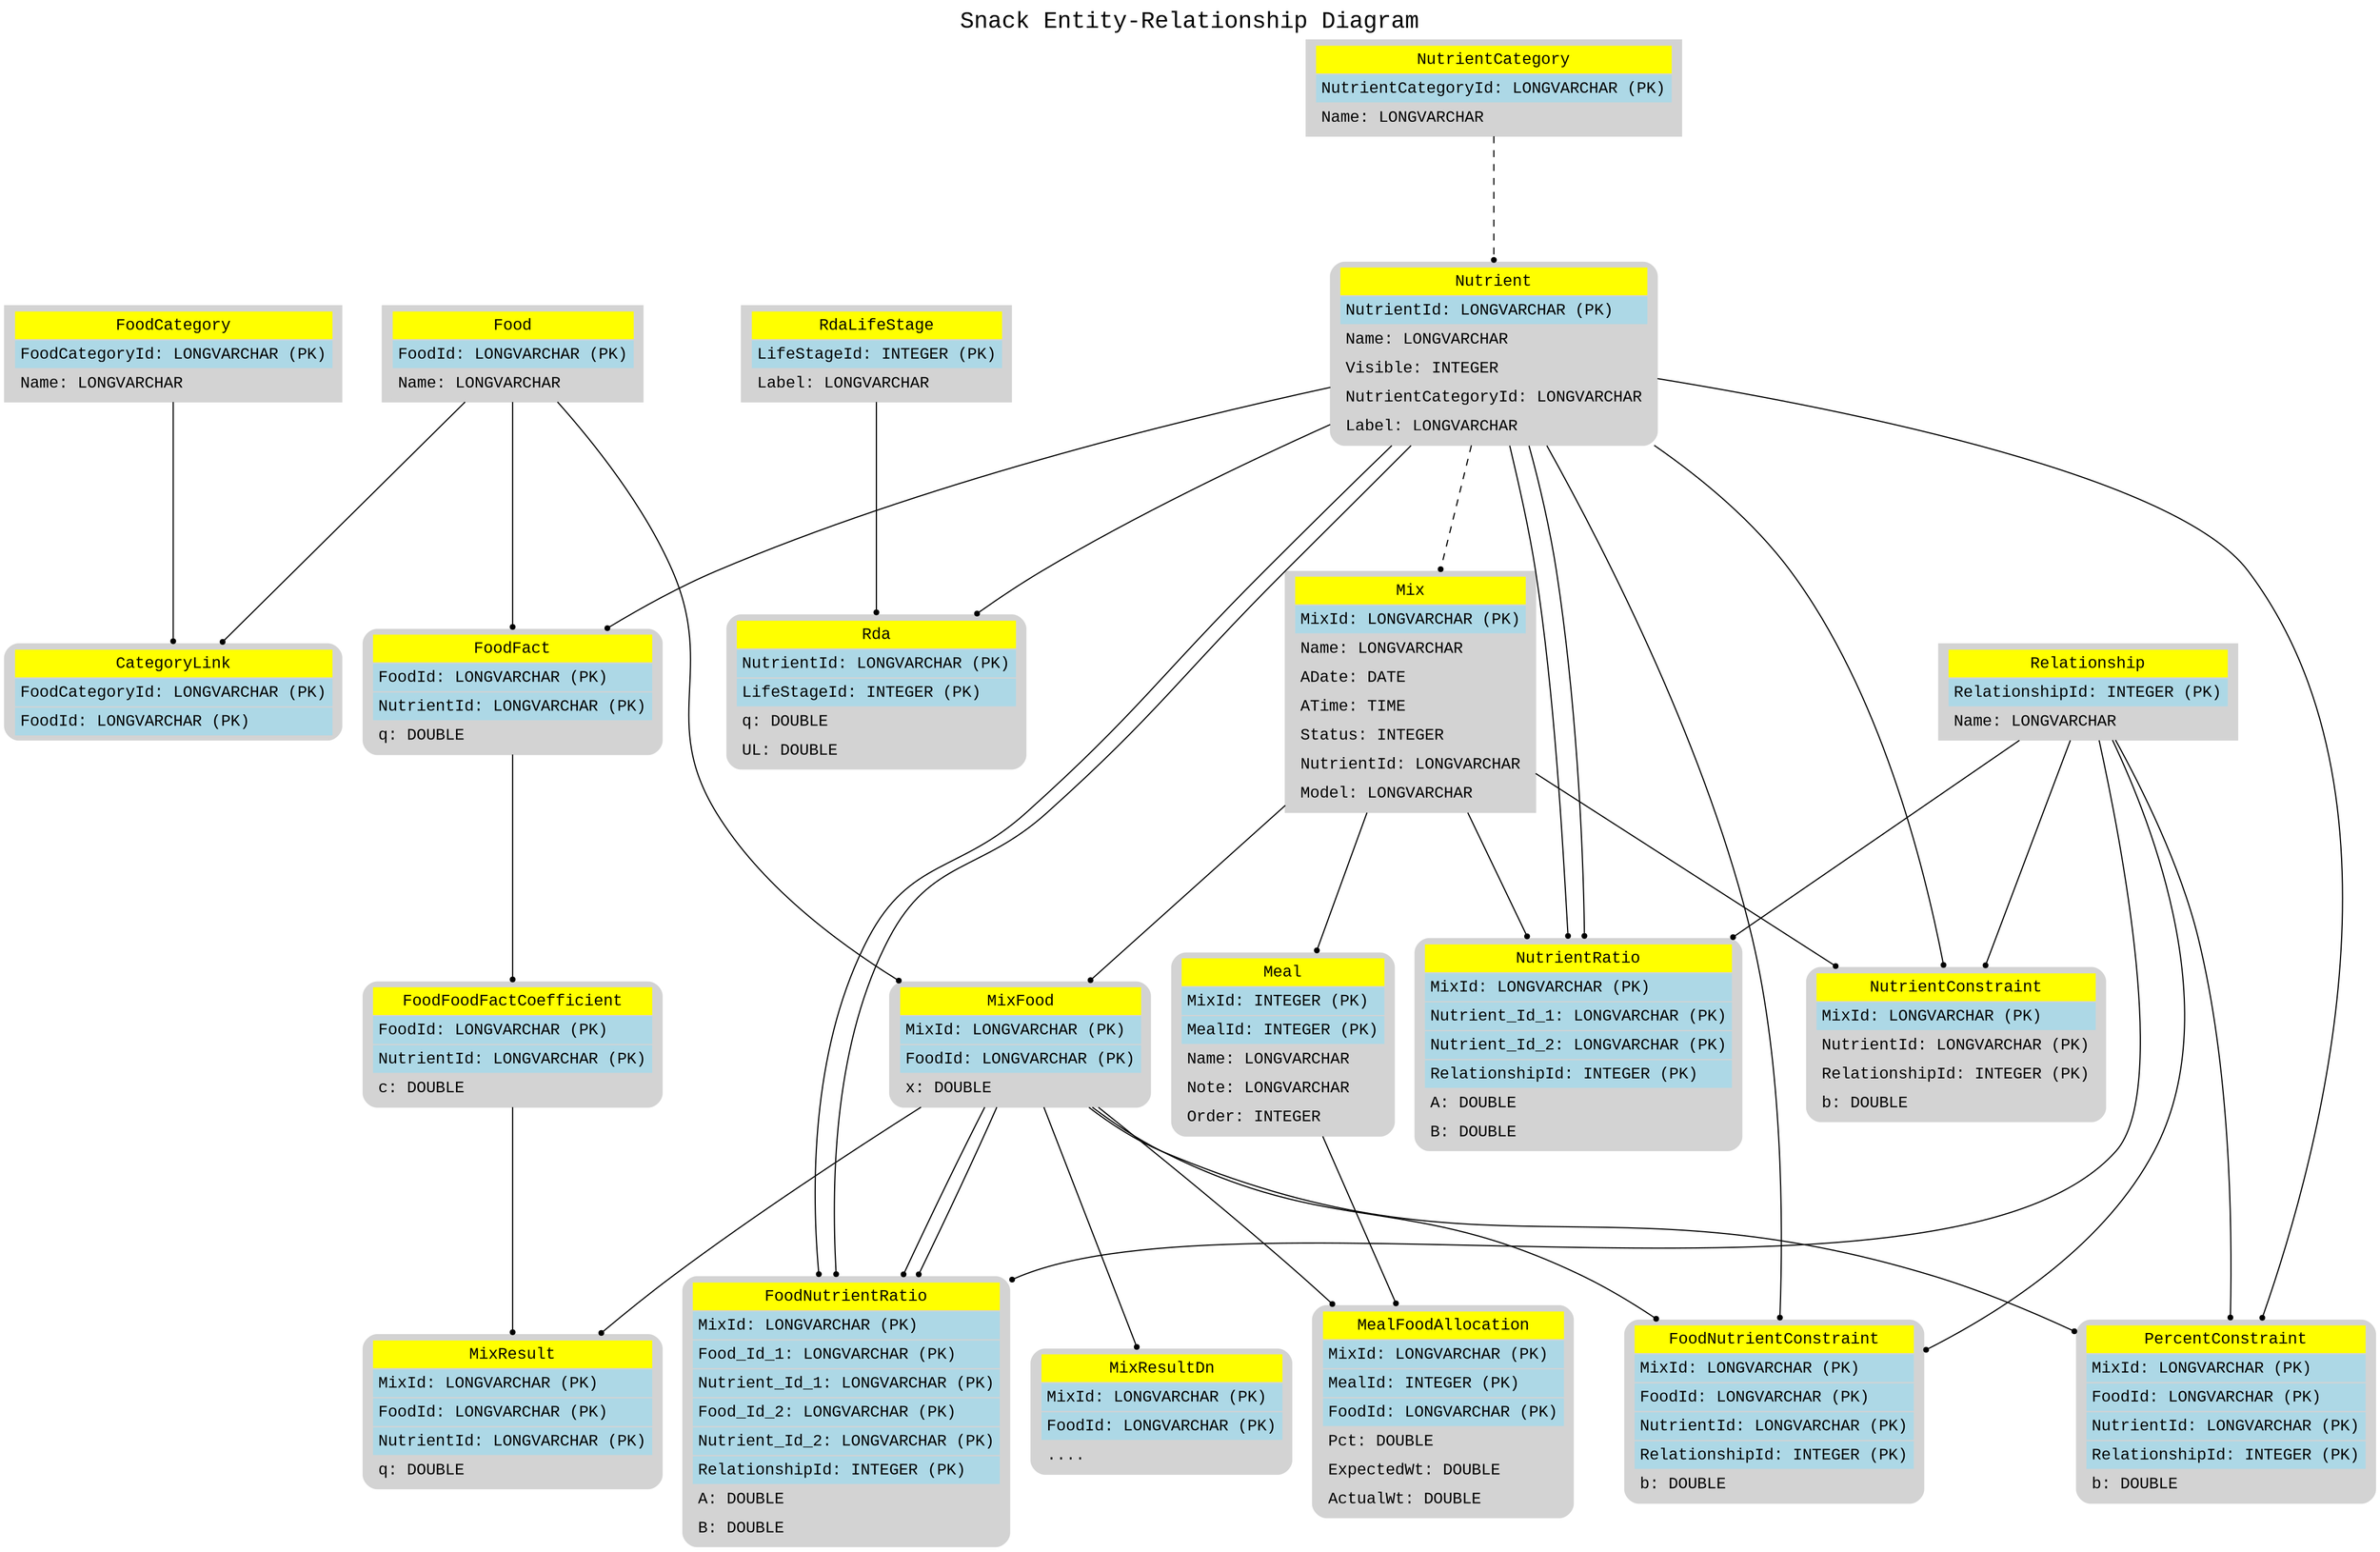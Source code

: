 /* courtesy Jorge Garcia de Alba */

digraph example_1 {
    labelloc = "t";
    label = "Snack Entity-Relationship Diagram";
    fontsize = 20;
    fontname = "Liberation Mono"
    size = "100,100";
    nodesep = 0.25;
    ranksep = 1.5;
    /*layout=neato*/
    node [color = lightgray, style = filled,fontname = "Liberation Mono"];
    /*Tables*/
    FoodFactCoefficient [shape=Mrecord, label=<
        <table border="0" cellborder="1" cellspacing="0" cellpadding="4">
            <tr><td bgcolor="yellow">FoodFoodFactCoefficient</td></tr>
            <tr><td bgcolor="lightblue" align="left">FoodId: LONGVARCHAR (PK)</td></tr>
            <tr><td bgcolor="lightblue" align="left">NutrientId: LONGVARCHAR (PK)</td></tr>
            <tr><td align="left">c: DOUBLE</td></tr>
        </table>
    >]
    FoodCategory [shape=record, label=<
        <table border="0" cellborder="1" cellspacing="0" cellpadding="4">
            <tr><td bgcolor="yellow">FoodCategory</td></tr>
            <tr><td bgcolor="lightblue" align="left">FoodCategoryId: LONGVARCHAR (PK)</td></tr>
            <tr><td align="left">Name: LONGVARCHAR</td></tr>
        </table>
    >]
    Food [shape=record, label=<
        <table border="0" cellborder="1" cellspacing="0" cellpadding="4">
            <tr><td bgcolor="yellow">Food</td></tr>
            <tr><td bgcolor="lightblue" align="left">FoodId: LONGVARCHAR (PK)</td></tr>
            <tr><td align="left">Name: LONGVARCHAR</td></tr>
        </table>
    >]
    FoodFact [shape=Mrecord, label=<
        <table border="0" cellborder="1" cellspacing="0" cellpadding="4">
            <tr><td bgcolor="yellow">FoodFact</td></tr>
            <tr><td bgcolor="lightblue" align="left">FoodId: LONGVARCHAR (PK)</td></tr>
            <tr><td bgcolor="lightblue" align="left">NutrientId: LONGVARCHAR (PK)</td></tr>
            <tr><td align="left">q: DOUBLE</td></tr>
        </table>
    >]
    Relationship [shape=record, label=<
        <table border="0" cellborder="1" cellspacing="0" cellpadding="4">
            <tr><td bgcolor="yellow">Relationship</td></tr>
            <tr><td bgcolor="lightblue" align="left">RelationshipId: INTEGER (PK)</td></tr>
            <tr><td align="left">Name: LONGVARCHAR</td></tr>
        </table>
    >]
    Mix [shape=record, label=<
        <table border="0" cellborder="1" cellspacing="0" cellpadding="4">
            <tr><td bgcolor="yellow">Mix</td></tr>
            <tr><td bgcolor="lightblue" align="left">MixId: LONGVARCHAR (PK)</td></tr>
            <tr><td align="left">Name: LONGVARCHAR</td></tr>
            <tr><td align="left">ADate: DATE</td></tr>
            <tr><td align="left">ATime: TIME</td></tr>
            <tr><td align="left">Status: INTEGER</td></tr>
            <tr><td align="left">NutrientId: LONGVARCHAR</td></tr>
            <tr><td align="left">Model: LONGVARCHAR</td></tr>
        </table>
    >]
    NutrientCategory [shape=record, label=<
        <table border="0" cellborder="1" cellspacing="0" cellpadding="4">
            <tr><td bgcolor="yellow">NutrientCategory</td></tr>
            <tr><td bgcolor="lightblue" align="left">NutrientCategoryId: LONGVARCHAR (PK)</td></tr>
            <tr><td align="left">Name: LONGVARCHAR</td></tr>
        </table>
    >]
    Nutrient [shape=Mrecord, label=<
        <table border="0" cellborder="1" cellspacing="0" cellpadding="4">
            <tr><td bgcolor="yellow">Nutrient</td></tr>
            <tr><td bgcolor="lightblue" align="left">NutrientId: LONGVARCHAR (PK)</td></tr>
            <tr><td align="left">Name: LONGVARCHAR</td></tr>
            <tr><td align="left">Visible: INTEGER</td></tr>
            <tr><td align="left">NutrientCategoryId: LONGVARCHAR</td></tr>
            <tr><td align="left">Label: LONGVARCHAR</td></tr>           
        </table>
    >]
    MixFood [shape=Mrecord, label=<
        <table border="0" cellborder="1" cellspacing="0" cellpadding="4">
            <tr><td bgcolor="yellow">MixFood</td></tr>
            <tr><td bgcolor="lightblue" align="left">MixId: LONGVARCHAR (PK)</td></tr>
            <tr><td bgcolor="lightblue" align="left">FoodId: LONGVARCHAR (PK)</td></tr>
            <tr><td align="left">x: DOUBLE</td></tr>
        </table>
    >]
    FoodNutrientRatio [shape=Mrecord, label=<
        <table border="0" cellborder="1" cellspacing="0" cellpadding="4">
            <tr><td bgcolor="yellow">FoodNutrientRatio</td></tr>
            <tr><td bgcolor="lightblue" align="left">MixId: LONGVARCHAR (PK)</td></tr>
            <tr><td bgcolor="lightblue" align="left">Food_Id_1: LONGVARCHAR (PK)</td></tr>
            <tr><td bgcolor="lightblue" align="left">Nutrient_Id_1: LONGVARCHAR (PK)</td></tr>
            <tr><td bgcolor="lightblue" align="left">Food_Id_2: LONGVARCHAR (PK)</td></tr>
            <tr><td bgcolor="lightblue" align="left">Nutrient_Id_2: LONGVARCHAR (PK)</td></tr>
            <tr><td bgcolor="lightblue" align="left">RelationshipId: INTEGER (PK)</td></tr>
            <tr><td align="left">A: DOUBLE</td></tr>
            <tr><td align="left">B: DOUBLE</td></tr>
        </table>
    >]
    NutrientRatio [shape=Mrecord, label=<
        <table border="0" cellborder="1" cellspacing="0" cellpadding="4">
            <tr><td bgcolor="yellow">NutrientRatio</td></tr>
            <tr><td bgcolor="lightblue" align="left">MixId: LONGVARCHAR (PK)</td></tr>
            <tr><td bgcolor="lightblue" align="left">Nutrient_Id_1: LONGVARCHAR (PK)</td></tr>
            <tr><td bgcolor="lightblue" align="left">Nutrient_Id_2: LONGVARCHAR (PK)</td></tr>
            <tr><td bgcolor="lightblue" align="left">RelationshipId: INTEGER (PK)</td></tr>
            <tr><td align="left">A: DOUBLE</td></tr>
            <tr><td align="left">B: DOUBLE</td></tr>
        </table>
    >]
    NutrientConstraint [shape=Mrecord, label=<
        <table border="0" cellborder="1" cellspacing="0" cellpadding="4">
            <tr><td bgcolor="yellow">NutrientConstraint</td></tr>
            <tr><td bgcolor="lightblue" align="left">MixId: LONGVARCHAR (PK)</td></tr>
            <tr><td align="left">NutrientId: LONGVARCHAR (PK)</td></tr>
            <tr><td align="left">RelationshipId: INTEGER (PK)</td></tr>
            <tr><td align="left">b: DOUBLE</td></tr>
        </table>
    >]
    FoodNutrientConstraint [shape=Mrecord, label=<
        <table border="0" cellborder="1" cellspacing="0" cellpadding="4">
            <tr><td bgcolor="yellow">FoodNutrientConstraint</td></tr>
            <tr><td bgcolor="lightblue" align="left">MixId: LONGVARCHAR (PK)</td></tr>
            <tr><td bgcolor="lightblue" align="left">FoodId: LONGVARCHAR (PK)</td></tr>
            <tr><td bgcolor="lightblue" align="left">NutrientId: LONGVARCHAR (PK)</td></tr>
            <tr><td bgcolor="lightblue" align="left">RelationshipId: INTEGER (PK)</td></tr>
            <tr><td align="left">b: DOUBLE</td></tr>
        </table>
    >]
    CategoryLink [shape=Mrecord, label=<
        <table border="0" cellborder="1" cellspacing="0" cellpadding="4">
            <tr><td bgcolor="yellow">CategoryLink</td></tr>
            <tr><td bgcolor="lightblue" align="left">FoodCategoryId: LONGVARCHAR (PK)</td></tr>
            <tr><td bgcolor="lightblue" align="left">FoodId: LONGVARCHAR (PK)</td></tr>
        </table>
    >]
    PercentConstraint [shape=Mrecord, label=<
        <table border="0" cellborder="1" cellspacing="0" cellpadding="4">
            <tr><td bgcolor="yellow">PercentConstraint</td></tr>
            <tr><td bgcolor="lightblue" align="left">MixId: LONGVARCHAR (PK)</td></tr>
            <tr><td bgcolor="lightblue" align="left">FoodId: LONGVARCHAR (PK)</td></tr>
            <tr><td bgcolor="lightblue" align="left">NutrientId: LONGVARCHAR (PK)</td></tr>
            <tr><td bgcolor="lightblue" align="left">RelationshipId: INTEGER (PK)</td></tr>
            <tr><td align="left">b: DOUBLE</td></tr>
        </table>
    >]
    Rda [shape=Mrecord, label=<
        <table border="0" cellborder="1" cellspacing="0" cellpadding="4">
            <tr><td bgcolor="yellow">Rda</td></tr>
            <tr><td bgcolor="lightblue" align="left">NutrientId: LONGVARCHAR (PK)</td></tr>
            <tr><td bgcolor="lightblue" align="left">LifeStageId: INTEGER (PK)</td></tr>
            <tr><td align="left">q: DOUBLE</td></tr>
            <tr><td align="left">UL: DOUBLE</td></tr>
        </table>
    >]
    RdaLifeStage [shape=record, label=<
        <table border="0" cellborder="1" cellspacing="0" cellpadding="4">
            <tr><td bgcolor="yellow">RdaLifeStage</td></tr>
            <tr><td bgcolor="lightblue" align="left">LifeStageId: INTEGER (PK)</td></tr>
            <tr><td align="left">Label: LONGVARCHAR</td></tr>
        </table>
    >]
    MixResult [shape=Mrecord, label=<
        <table border="0" cellborder="1" cellspacing="0" cellpadding="4">
            <tr><td bgcolor="yellow">MixResult</td></tr>
            <tr><td bgcolor="lightblue" align="left">MixId: LONGVARCHAR (PK)</td></tr>
            <tr><td bgcolor="lightblue" align="left">FoodId: LONGVARCHAR (PK)</td></tr>
            <tr><td bgcolor="lightblue" align="left">NutrientId: LONGVARCHAR (PK)</td></tr>
            <tr><td align="left">q: DOUBLE</td></tr>
        </table>
    >]
    MixResultDn [shape=Mrecord, label=<
        <table border="0" cellborder="1" cellspacing="0" cellpadding="4">
            <tr><td bgcolor="yellow">MixResultDn</td></tr>
            <tr><td bgcolor="lightblue" align="left">MixId: LONGVARCHAR (PK)</td></tr>
            <tr><td bgcolor="lightblue" align="left">FoodId: LONGVARCHAR (PK)</td></tr>
            <tr><td align="left">....</td></tr>
        </table>
    >]
    Meal [shape=Mrecord, label=<
        <table border="0" cellborder="1" cellspacing="0" cellpadding="4">
            <tr><td bgcolor="yellow">Meal</td></tr>
            <tr><td bgcolor="lightblue" align="left">MixId: INTEGER (PK)</td></tr>
            <tr><td bgcolor="lightblue" align="left">MealId: INTEGER (PK)</td></tr>
            <tr><td align="left">Name: LONGVARCHAR</td></tr>
            <tr><td align="left">Note: LONGVARCHAR</td></tr>
            <tr><td align="left">Order: INTEGER</td></tr>
        </table>
    >]
    MealFoodAllocation [shape=Mrecord, label=<
        <table border="0" cellborder="1" cellspacing="0" cellpadding="4">
            <tr><td bgcolor="yellow">MealFoodAllocation</td></tr>
            <tr><td bgcolor="lightblue" align="left">MixId: LONGVARCHAR (PK)</td></tr>
            <tr><td bgcolor="lightblue" align="left">MealId: INTEGER (PK)</td></tr>
            <tr><td bgcolor="lightblue" align="left">FoodId: LONGVARCHAR (PK)</td></tr>
            <tr><td align="left">Pct: DOUBLE</td></tr>    
            <tr><td align="left">ExpectedWt: DOUBLE</td></tr>
            <tr><td align="left">ActualWt: DOUBLE</td></tr>
        </table>
    >]

    edge [penwidth=1,fontname="Liberation Mono" len=5, arrowsize=0.5, arrowhead=dot, arrowtail=none, dir=forward, style=solid]
    "FoodCategory" -> "CategoryLink" [dir=forward,weight=1];
    edge [penwidth=1,fontname="Liberation Mono" len=5, arrowsize=0.5, arrowhead=dot, arrowtail=none, dir=forward, style=solid]
    "Food" -> "FoodFact" [dir=forward,weight=1];
    edge [penwidth=1,fontname="Liberation Mono" len=5, arrowsize=0.5, arrowhead=dot, arrowtail=none, dir=forward, style=solid]
    "Food" -> "MixFood" [dir=forward,weight=1];
    edge [penwidth=1,fontname="Liberation Mono" len=5, arrowsize=0.5, arrowhead=dot, arrowtail=none, dir=forward, style=solid]
    "Food" -> "CategoryLink" [dir=forward,weight=1];
    edge [penwidth=1,fontname="Liberation Mono" len=5, arrowsize=0.5, arrowhead=dot, arrowtail=none, dir=forward, style=solid]
    "FoodFact" -> "FoodFactCoefficient" [dir=forward,weight=1];
    edge [penwidth=1,fontname="Liberation Mono" len=5, arrowsize=0.5, arrowhead=dot, arrowtail=none, dir=forward, style=solid]
    "Relationship" -> "FoodNutrientRatio" [dir=forward,weight=1];
    edge [penwidth=1,fontname="Liberation Mono" len=5, arrowsize=0.5, arrowhead=dot, arrowtail=none, dir=forward, style=solid]
    "Relationship" -> "NutrientRatio" [dir=forward,weight=1];
    edge [penwidth=1,fontname="Liberation Mono" len=5, arrowsize=0.5, arrowhead=dot, arrowtail=none, dir=forward, style=solid]
    "Relationship" -> "NutrientConstraint" [dir=forward,weight=1];
    edge [penwidth=1,fontname="Liberation Mono" len=5, arrowsize=0.5, arrowhead=dot, arrowtail=none, dir=forward, style=solid]
    "Relationship" -> "FoodNutrientConstraint" [dir=forward,weight=1];
    edge [penwidth=1,fontname="Liberation Mono" len=5, arrowsize=0.5, arrowhead=dot, arrowtail=none, dir=forward, style=solid]
    "Relationship" -> "PercentConstraint" [dir=forward,weight=1];
    edge [penwidth=1,fontname="Liberation Mono" len=5, arrowsize=0.5, arrowhead=dot, arrowtail=none, dir=forward, style=solid]
    "Mix" -> "MixFood" [dir=forward,weight=1];
    edge [penwidth=1,fontname="Liberation Mono" len=5, arrowsize=0.5, arrowhead=dot, arrowtail=none, dir=forward, style=solid]
    "Mix" -> "NutrientRatio" [dir=forward,weight=1];
    edge [penwidth=1,fontname="Liberation Mono" len=5, arrowsize=0.5, arrowhead=dot, arrowtail=none, dir=forward, style=solid]
    "Mix" -> "NutrientConstraint" [dir=forward,weight=1];
    edge [penwidth=1,fontname="Liberation Mono" len=5, arrowsize=0.5, arrowhead=dot, arrowtail=none, dir=forward, style=solid]
    "Nutrient" -> "FoodFact" [dir=forward,weight=1];
    edge [penwidth=1,fontname="Liberation Mono" len=5, arrowsize=0.5, arrowhead=dot, arrowtail=none, dir=forward, style=solid]
    "Nutrient" -> "FoodNutrientRatio" [dir=forward,weight=1];
    edge [penwidth=1,fontname="Liberation Mono" len=5, arrowsize=0.5, arrowhead=dot, arrowtail=none, dir=forward, style=solid]
    "Nutrient" -> "FoodNutrientRatio" [dir=forward,weight=1];
    edge [penwidth=1,fontname="Liberation Mono" len=5, arrowsize=0.5, arrowhead=dot, arrowtail=none, dir=forward, style=dashed]
    "Nutrient" -> "Mix" [dir=forward,weight=1];        
    edge [penwidth=1,fontname="Liberation Mono" len=5, arrowsize=0.5, arrowhead=dot, arrowtail=none, dir=forward, style=solid]
    "Nutrient" -> "NutrientRatio" [dir=forward,weight=1];
    edge [penwidth=1,fontname="Liberation Mono" len=5, arrowsize=0.5, arrowhead=dot, arrowtail=none, dir=forward, style=solid]
    "Nutrient" -> "NutrientRatio" [dir=forward,weight=1];
    edge [penwidth=1,fontname="Liberation Mono" len=5, arrowsize=0.5, arrowhead=dot, arrowtail=none, dir=forward, style=solid]
    "Nutrient" -> "NutrientConstraint" [dir=forward,weight=1];
    edge [penwidth=1,fontname="Liberation Mono" len=5, arrowsize=0.5, arrowhead=dot, arrowtail=none, dir=forward, style=solid]
    "Nutrient" -> "FoodNutrientConstraint" [dir=forward,weight=1];
    edge [penwidth=1,fontname="Liberation Mono" len=5, arrowsize=0.5, arrowhead=dot, arrowtail=none, dir=forward, style=solid]
    "Nutrient" -> "PercentConstraint" [dir=forward,weight=1];
    edge [penwidth=1,fontname="Liberation Mono" len=5, arrowsize=0.5, arrowhead=dot, arrowtail=none, dir=forward, style=solid]
    "Nutrient" -> "Rda" [dir=forward,weight=1];
    edge [penwidth=1,fontname="Liberation Mono" len=5, arrowsize=0.5, arrowhead=dot, arrowtail=none, dir=forward, style=dashed]
    "NutrientCategory" -> "Nutrient" [dir=forward,weight=1];
    edge [penwidth=1,fontname="Liberation Mono" len=5, arrowsize=0.5, arrowhead=dot, arrowtail=none, dir=forward, style=solid]
    "MixFood" -> "FoodNutrientRatio" [dir=forward,weight=1];
    edge [penwidth=1,fontname="Liberation Mono" len=5, arrowsize=0.5, arrowhead=dot, arrowtail=none, dir=forward, style=solid]
    "MixFood" -> "FoodNutrientRatio" [dir=forward,weight=1];
    edge [penwidth=1,fontname="Liberation Mono" len=5, arrowsize=0.5, arrowhead=dot, arrowtail=none, dir=forward, style=solid]
    "MixFood" -> "FoodNutrientConstraint" [dir=forward,weight=1];
    edge [penwidth=1,fontname="Liberation Mono" len=5, arrowsize=0.5, arrowhead=dot, arrowtail=none, dir=forward, style=solid]
    "MixFood" -> "PercentConstraint" [dir=forward,weight=1];
    edge [penwidth=1,fontname="Liberation Mono" len=5, arrowsize=0.5, arrowhead=dot, arrowtail=none, dir=forward, style=solid]
    "RdaLifeStage" -> "Rda" [dir=forward,weight=1];
    edge [penwidth=1,fontname="Liberation Mono" len=5, arrowsize=0.5, arrowhead=dot, arrowtail=none, dir=forward, style=solid]
    "MixFood" -> "MixResult" [dir=forward,weight=1];
    edge [penwidth=1,fontname="Liberation Mono" len=5, arrowsize=0.5, arrowhead=dot, arrowtail=none, dir=forward, style=solid]
    "FoodFactCoefficient" -> "MixResult" [dir=forward,weight=1];
    edge [penwidth=1,fontname="Liberation Mono" len=5, arrowsize=0.5, arrowhead=dot, arrowtail=none, dir=forward, style=solid]
    "MixFood" -> "MixResultDn" [dir=forward,weight=1];
    edge [penwidth=1,fontname="Liberation Mono" len=5, arrowsize=0.5, arrowhead=dot, arrowtail=none, dir=forward, style=solid]
    "Mix" -> "Meal" [dir=forward,weight=1];
    edge [penwidth=1,fontname="Liberation Mono" len=5, arrowsize=0.5, arrowhead=dot, arrowtail=none, dir=forward, style=solid]
    "Meal" -> "MealFoodAllocation" [dir=forward,weight=1];
    edge [penwidth=1,fontname="Liberation Mono" len=5, arrowsize=0.5, arrowhead=dot, arrowtail=none, dir=forward, style=solid]
    "MixFood" -> "MealFoodAllocation" [dir=forward,weight=1];
}

